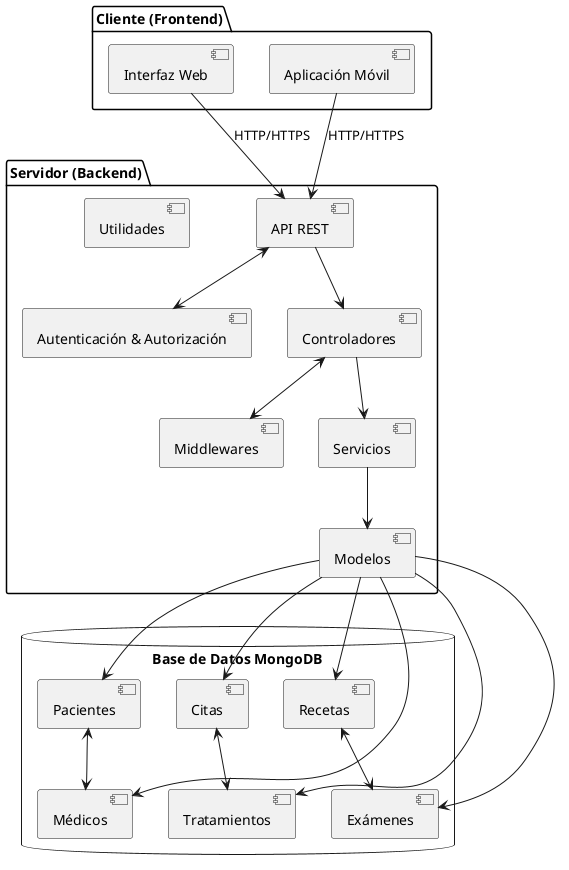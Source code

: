 @startuml Architecture Diagram - MediPlus

' Definición de componentes
package "Cliente (Frontend)" {
  [Interfaz Web] as web
  [Aplicación Móvil] as mobile
}

package "Servidor (Backend)" {
  [API REST] as api
  [Autenticación & Autorización] as auth
  [Controladores] as controllers
  [Middlewares] as middlewares
  [Servicios] as services
  [Utilidades] as utils
  [Modelos] as models
}

database "Base de Datos MongoDB" {
  [Pacientes] as dbPacientes
  [Médicos] as dbMedicos
  [Citas] as dbCitas
  [Tratamientos] as dbTratamientos
  [Recetas] as dbRecetas
  [Exámenes] as dbExamenes
}

' Relaciones entre componentes
web --> api : HTTP/HTTPS
mobile --> api : HTTP/HTTPS

api <--> auth
api --> controllers

controllers <--> middlewares
controllers --> services
services --> models

models --> dbPacientes
models --> dbMedicos
models --> dbCitas
models --> dbTratamientos
models --> dbRecetas
models --> dbExamenes

dbPacientes <--> dbMedicos
dbCitas <--> dbTratamientos
dbRecetas <--> dbExamenes

@enduml
